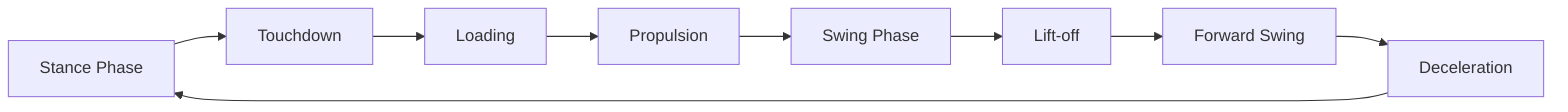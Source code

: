 graph LR
    A[Stance Phase] --> B[Touchdown]
    B --> C[Loading]
    C --> D[Propulsion]
    D --> E[Swing Phase]
    E --> F[Lift-off]
    F --> G[Forward Swing]
    G --> H[Deceleration]
    H --> A